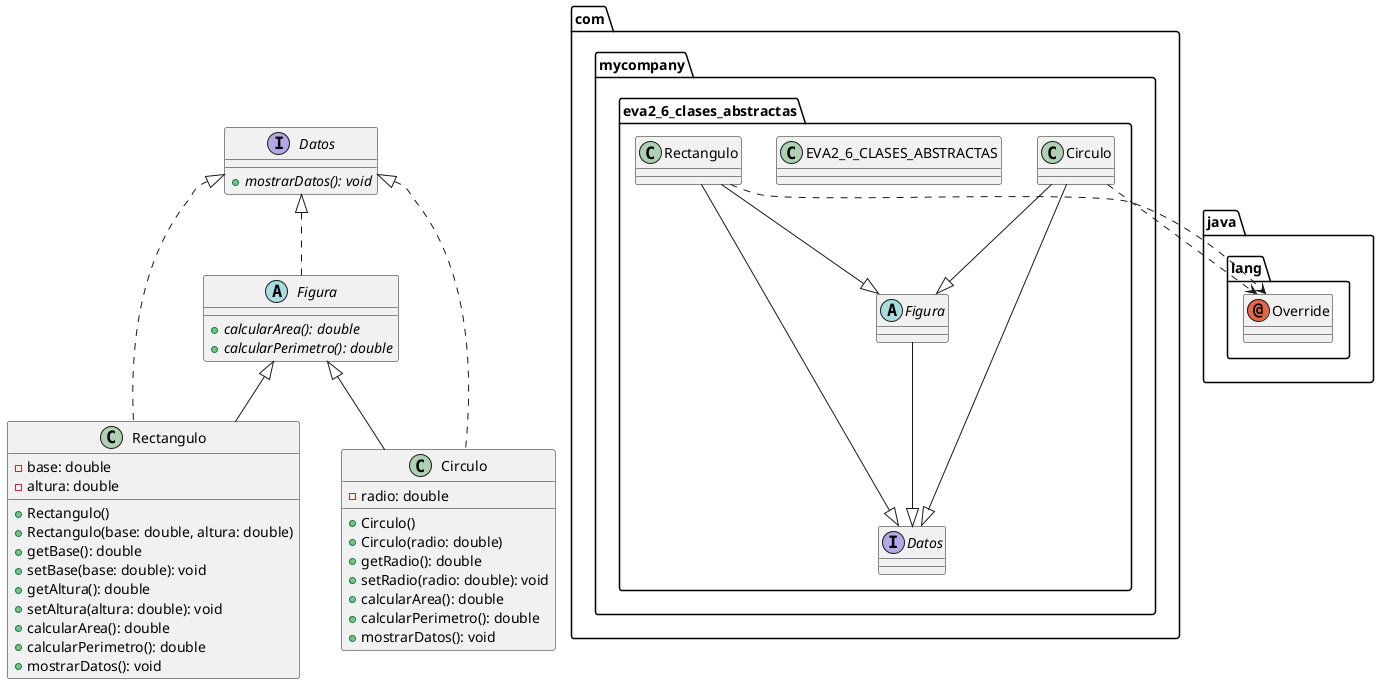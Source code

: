 @startuml
abstract class com.mycompany.eva2_6_clases_abstractas.Figura
annotation java.lang.Override
class com.mycompany.eva2_6_clases_abstractas.Circulo
class com.mycompany.eva2_6_clases_abstractas.EVA2_6_CLASES_ABSTRACTAS
class com.mycompany.eva2_6_clases_abstractas.Rectangulo
interface com.mycompany.eva2_6_clases_abstractas.Datos
com.mycompany.eva2_6_clases_abstractas.Figura --|> com.mycompany.eva2_6_clases_abstractas.Datos
com.mycompany.eva2_6_clases_abstractas.Circulo --|> com.mycompany.eva2_6_clases_abstractas.Figura
com.mycompany.eva2_6_clases_abstractas.Circulo ..> java.lang.Override
com.mycompany.eva2_6_clases_abstractas.Circulo --|> com.mycompany.eva2_6_clases_abstractas.Datos
com.mycompany.eva2_6_clases_abstractas.Rectangulo --|> com.mycompany.eva2_6_clases_abstractas.Figura
com.mycompany.eva2_6_clases_abstractas.Rectangulo ..> java.lang.Override
com.mycompany.eva2_6_clases_abstractas.Rectangulo --|> com.mycompany.eva2_6_clases_abstractas.Datos
interface Datos {
    + mostrarDatos(): void {abstract}
}
abstract class Figura implements Datos {
    + calcularArea(): double {abstract}
    + calcularPerimetro(): double {abstract}
}
class Rectangulo extends Figura implements Datos {
    - base: double
    - altura: double
    + Rectangulo()
    + Rectangulo(base: double, altura: double)
    + getBase(): double
    + setBase(base: double): void
    + getAltura(): double
    + setAltura(altura: double): void
    + calcularArea(): double
    + calcularPerimetro(): double
    + mostrarDatos(): void
}
class Circulo extends Figura implements Datos {
    - radio: double
    + Circulo()
    + Circulo(radio: double)
    + getRadio(): double
    + setRadio(radio: double): void
    + calcularArea(): double
    + calcularPerimetro(): double
    + mostrarDatos(): void
}
@enduml